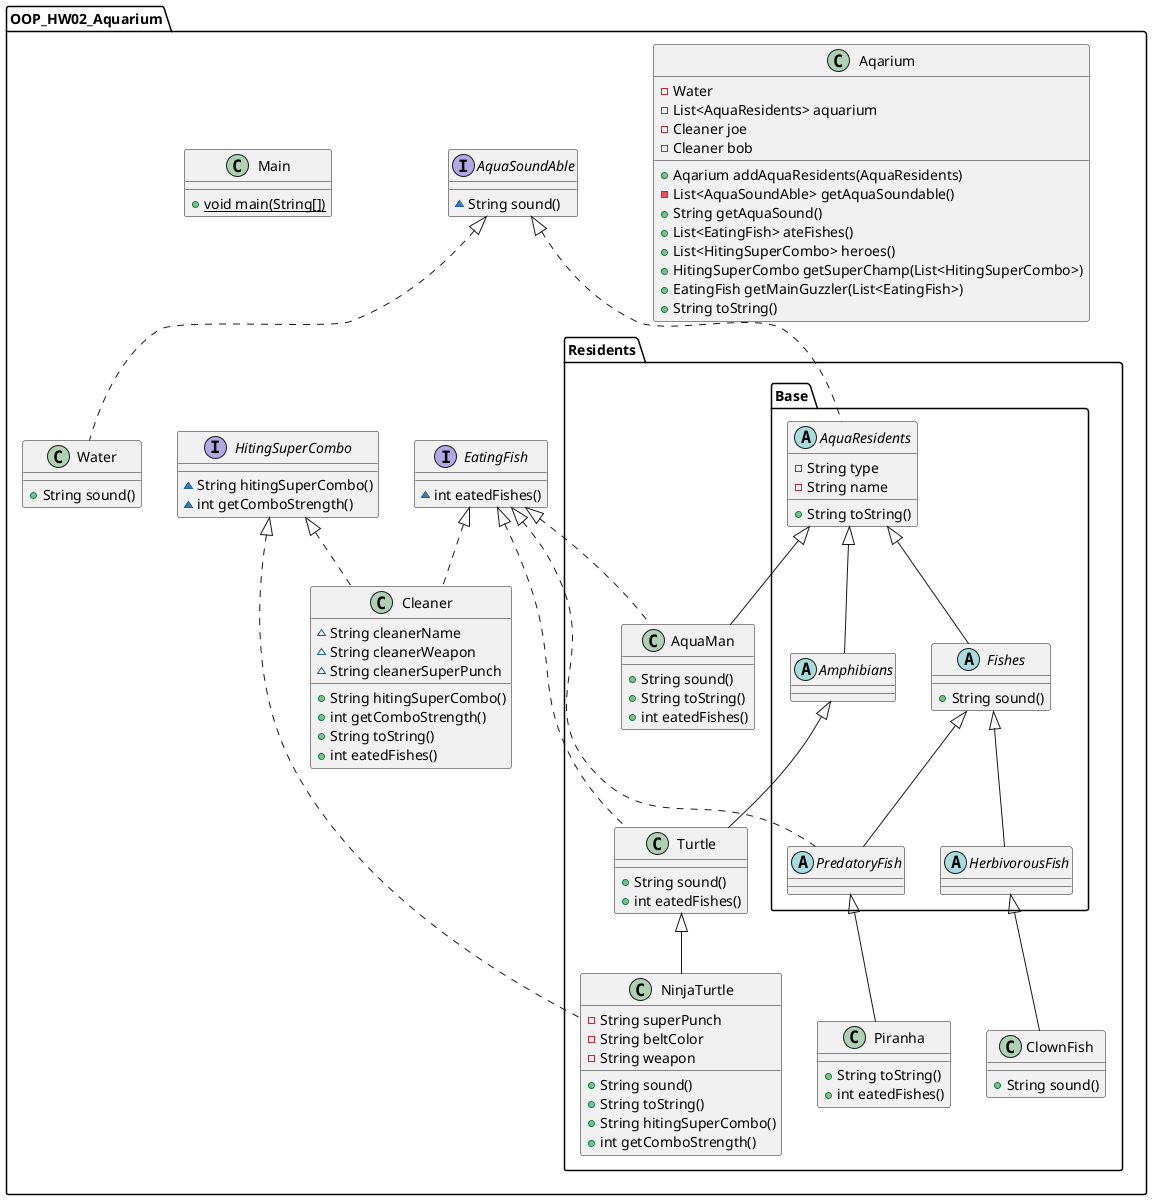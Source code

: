 @startuml
interface OOP_HW02_Aquarium.EatingFish {
~ int eatedFishes()
}
class OOP_HW02_Aquarium.Aqarium {
- Water
- List<AquaResidents> aquarium
- Cleaner joe
- Cleaner bob
+ Aqarium addAquaResidents(AquaResidents)
- List<AquaSoundAble> getAquaSoundable()
+ String getAquaSound()
+ List<EatingFish> ateFishes()
+ List<HitingSuperCombo> heroes()
+ HitingSuperCombo getSuperChamp(List<HitingSuperCombo>)
+ EatingFish getMainGuzzler(List<EatingFish>)
+ String toString()
}
abstract class OOP_HW02_Aquarium.Residents.Base.PredatoryFish {
}
interface OOP_HW02_Aquarium.HitingSuperCombo {
~ String hitingSuperCombo()
~ int getComboStrength()
}
class OOP_HW02_Aquarium.Cleaner {
~ String cleanerName
~ String cleanerWeapon
~ String cleanerSuperPunch
+ String hitingSuperCombo()
+ int getComboStrength()
+ String toString()
+ int eatedFishes()
}
class OOP_HW02_Aquarium.Residents.AquaMan {
+ String sound()
+ String toString()
+ int eatedFishes()
}
class OOP_HW02_Aquarium.Water {
+ String sound()
}
class OOP_HW02_Aquarium.Residents.Turtle {
+ String sound()
+ int eatedFishes()
}
class OOP_HW02_Aquarium.Residents.ClownFish {
+ String sound()
}
abstract class OOP_HW02_Aquarium.Residents.Base.Fishes {
+ String sound()
}
abstract class OOP_HW02_Aquarium.Residents.Base.HerbivorousFish {
}
class OOP_HW02_Aquarium.Residents.Piranha {
+ String toString()
+ int eatedFishes()
}
class OOP_HW02_Aquarium.Residents.NinjaTurtle {
- String superPunch
- String beltColor
- String weapon
+ String sound()
+ String toString()
+ String hitingSuperCombo()
+ int getComboStrength()
}
abstract class OOP_HW02_Aquarium.Residents.Base.AquaResidents {
- String type
- String name
+ String toString()
}
abstract class OOP_HW02_Aquarium.Residents.Base.Amphibians {
}
interface OOP_HW02_Aquarium.AquaSoundAble {
~ String sound()
}
class OOP_HW02_Aquarium.Main {
+ {static} void main(String[])
}


OOP_HW02_Aquarium.EatingFish <|.. OOP_HW02_Aquarium.Residents.Base.PredatoryFish
OOP_HW02_Aquarium.Residents.Base.Fishes <|-- OOP_HW02_Aquarium.Residents.Base.PredatoryFish
OOP_HW02_Aquarium.HitingSuperCombo <|.. OOP_HW02_Aquarium.Cleaner
OOP_HW02_Aquarium.EatingFish <|.. OOP_HW02_Aquarium.Cleaner
OOP_HW02_Aquarium.EatingFish <|.. OOP_HW02_Aquarium.Residents.AquaMan
OOP_HW02_Aquarium.Residents.Base.AquaResidents <|-- OOP_HW02_Aquarium.Residents.AquaMan
OOP_HW02_Aquarium.AquaSoundAble <|.. OOP_HW02_Aquarium.Water
OOP_HW02_Aquarium.EatingFish <|.. OOP_HW02_Aquarium.Residents.Turtle
OOP_HW02_Aquarium.Residents.Base.Amphibians <|-- OOP_HW02_Aquarium.Residents.Turtle
OOP_HW02_Aquarium.Residents.Base.HerbivorousFish <|-- OOP_HW02_Aquarium.Residents.ClownFish
OOP_HW02_Aquarium.Residents.Base.AquaResidents <|-- OOP_HW02_Aquarium.Residents.Base.Fishes
OOP_HW02_Aquarium.Residents.Base.Fishes <|-- OOP_HW02_Aquarium.Residents.Base.HerbivorousFish
OOP_HW02_Aquarium.Residents.Base.PredatoryFish <|-- OOP_HW02_Aquarium.Residents.Piranha
OOP_HW02_Aquarium.HitingSuperCombo <|.. OOP_HW02_Aquarium.Residents.NinjaTurtle
OOP_HW02_Aquarium.Residents.Turtle <|-- OOP_HW02_Aquarium.Residents.NinjaTurtle
OOP_HW02_Aquarium.AquaSoundAble <|.. OOP_HW02_Aquarium.Residents.Base.AquaResidents
OOP_HW02_Aquarium.Residents.Base.AquaResidents <|-- OOP_HW02_Aquarium.Residents.Base.Amphibians
@enduml

